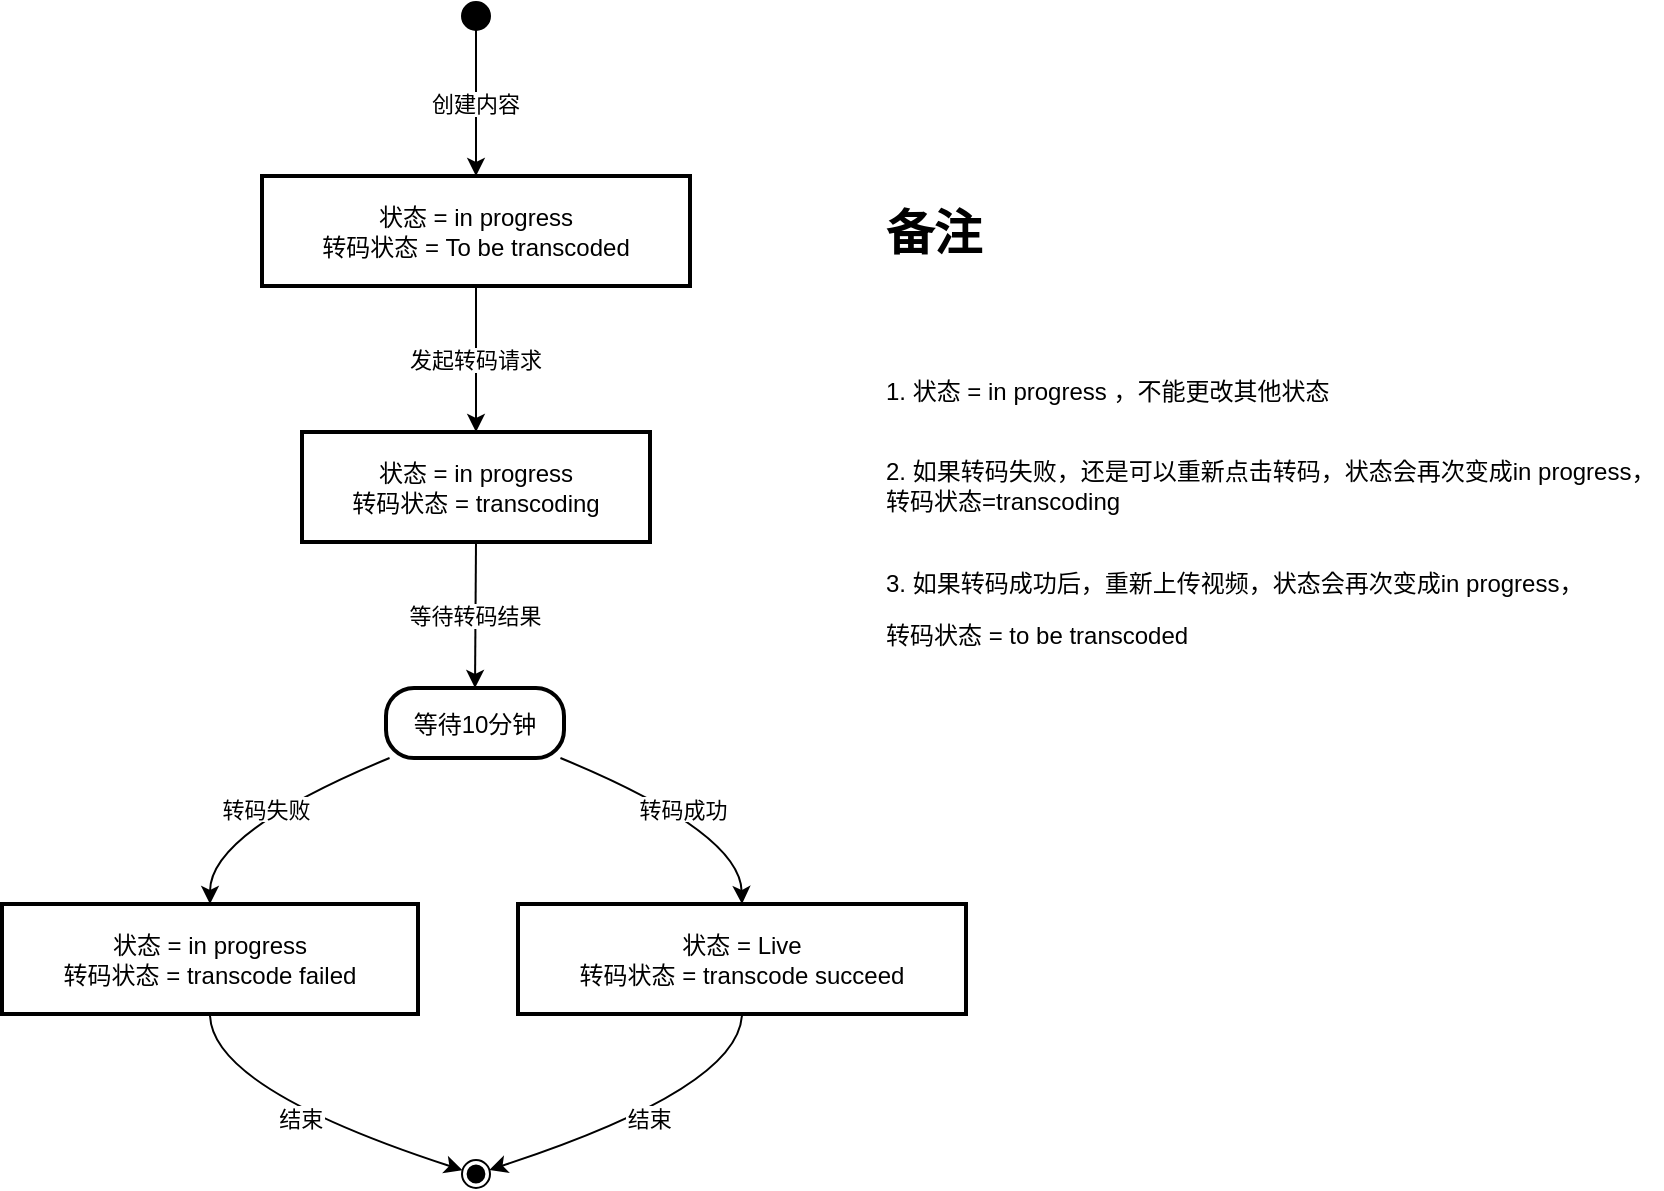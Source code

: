 <mxfile version="25.0.3">
  <diagram name="第 1 页" id="ta34BIN2TmMTfVDMFM-l">
    <mxGraphModel dx="1626" dy="755" grid="1" gridSize="10" guides="1" tooltips="1" connect="1" arrows="1" fold="1" page="1" pageScale="1" pageWidth="827" pageHeight="1169" math="0" shadow="0">
      <root>
        <mxCell id="0" />
        <mxCell id="1" parent="0" />
        <mxCell id="5eULGLU3yvkoiwpLcLq7-57" value="" style="ellipse;fillColor=strokeColor;" vertex="1" parent="1">
          <mxGeometry x="250" y="310" width="14" height="14" as="geometry" />
        </mxCell>
        <mxCell id="5eULGLU3yvkoiwpLcLq7-58" value="状态 = in progress&#xa;转码状态 = To be transcoded" style="whiteSpace=wrap;strokeWidth=2;" vertex="1" parent="1">
          <mxGeometry x="150" y="397" width="214" height="55" as="geometry" />
        </mxCell>
        <mxCell id="5eULGLU3yvkoiwpLcLq7-59" value="状态 = in progress&#xa;转码状态 = transcoding" style="whiteSpace=wrap;strokeWidth=2;" vertex="1" parent="1">
          <mxGeometry x="170" y="525" width="174" height="55" as="geometry" />
        </mxCell>
        <mxCell id="5eULGLU3yvkoiwpLcLq7-60" value="等待10分钟" style="rounded=1;arcSize=40;strokeWidth=2" vertex="1" parent="1">
          <mxGeometry x="212" y="653" width="89" height="35" as="geometry" />
        </mxCell>
        <mxCell id="5eULGLU3yvkoiwpLcLq7-61" value="状态 = in progress&#xa;转码状态 = transcode failed" style="whiteSpace=wrap;strokeWidth=2;" vertex="1" parent="1">
          <mxGeometry x="20" y="761" width="208" height="55" as="geometry" />
        </mxCell>
        <mxCell id="5eULGLU3yvkoiwpLcLq7-62" value="状态 = Live&#xa;转码状态 = transcode succeed" style="whiteSpace=wrap;strokeWidth=2;" vertex="1" parent="1">
          <mxGeometry x="278" y="761" width="224" height="55" as="geometry" />
        </mxCell>
        <mxCell id="5eULGLU3yvkoiwpLcLq7-63" value="" style="ellipse;shape=endState;fillColor=strokeColor;" vertex="1" parent="1">
          <mxGeometry x="250" y="889" width="14" height="14" as="geometry" />
        </mxCell>
        <mxCell id="5eULGLU3yvkoiwpLcLq7-64" value="创建内容" style="curved=1;startArrow=none;;exitX=0.47;exitY=1;entryX=0.5;entryY=0;rounded=0;" edge="1" parent="1" source="5eULGLU3yvkoiwpLcLq7-57" target="5eULGLU3yvkoiwpLcLq7-58">
          <mxGeometry relative="1" as="geometry">
            <Array as="points" />
          </mxGeometry>
        </mxCell>
        <mxCell id="5eULGLU3yvkoiwpLcLq7-65" value="发起转码请求" style="curved=1;startArrow=none;;exitX=0.5;exitY=1;entryX=0.5;entryY=0;rounded=0;" edge="1" parent="1" source="5eULGLU3yvkoiwpLcLq7-58" target="5eULGLU3yvkoiwpLcLq7-59">
          <mxGeometry relative="1" as="geometry">
            <Array as="points" />
          </mxGeometry>
        </mxCell>
        <mxCell id="5eULGLU3yvkoiwpLcLq7-66" value="等待转码结果" style="curved=1;startArrow=none;;exitX=0.5;exitY=1;entryX=0.5;entryY=0;rounded=0;" edge="1" parent="1" source="5eULGLU3yvkoiwpLcLq7-59" target="5eULGLU3yvkoiwpLcLq7-60">
          <mxGeometry relative="1" as="geometry">
            <Array as="points" />
          </mxGeometry>
        </mxCell>
        <mxCell id="5eULGLU3yvkoiwpLcLq7-67" value="转码失败" style="curved=1;startArrow=none;;exitX=0.02;exitY=1;entryX=0.5;entryY=0;rounded=0;" edge="1" parent="1" source="5eULGLU3yvkoiwpLcLq7-60" target="5eULGLU3yvkoiwpLcLq7-61">
          <mxGeometry relative="1" as="geometry">
            <Array as="points">
              <mxPoint x="124" y="725" />
            </Array>
          </mxGeometry>
        </mxCell>
        <mxCell id="5eULGLU3yvkoiwpLcLq7-68" value="转码成功" style="curved=1;startArrow=none;;exitX=0.98;exitY=1;entryX=0.5;entryY=0;rounded=0;" edge="1" parent="1" source="5eULGLU3yvkoiwpLcLq7-60" target="5eULGLU3yvkoiwpLcLq7-62">
          <mxGeometry relative="1" as="geometry">
            <Array as="points">
              <mxPoint x="389" y="725" />
            </Array>
          </mxGeometry>
        </mxCell>
        <mxCell id="5eULGLU3yvkoiwpLcLq7-69" value="结束" style="curved=1;startArrow=none;;exitX=0.5;exitY=1;entryX=-0.03;entryY=0.34;rounded=0;" edge="1" parent="1" source="5eULGLU3yvkoiwpLcLq7-61" target="5eULGLU3yvkoiwpLcLq7-63">
          <mxGeometry relative="1" as="geometry">
            <Array as="points">
              <mxPoint x="124" y="853" />
            </Array>
          </mxGeometry>
        </mxCell>
        <mxCell id="5eULGLU3yvkoiwpLcLq7-70" value="结束" style="curved=1;startArrow=none;;exitX=0.5;exitY=1;entryX=0.97;entryY=0.34;rounded=0;" edge="1" parent="1" source="5eULGLU3yvkoiwpLcLq7-62" target="5eULGLU3yvkoiwpLcLq7-63">
          <mxGeometry relative="1" as="geometry">
            <Array as="points">
              <mxPoint x="389" y="853" />
            </Array>
          </mxGeometry>
        </mxCell>
        <mxCell id="5eULGLU3yvkoiwpLcLq7-71" value="&lt;h1 style=&quot;margin-top: 0px;&quot;&gt;备注&lt;/h1&gt;&lt;article data-clipboard-cangjie=&quot;[&amp;quot;root&amp;quot;,{&amp;quot;copyFrom&amp;quot;:&amp;quot;im-native&amp;quot;},[&amp;quot;p&amp;quot;,{},[&amp;quot;span&amp;quot;,{&amp;quot;data-type&amp;quot;:&amp;quot;text&amp;quot;},[&amp;quot;span&amp;quot;,{&amp;quot;data-type&amp;quot;:&amp;quot;leaf&amp;quot;},&amp;quot;1. 状态 = in progress ，不能更改其他状态&amp;quot;]]],[&amp;quot;p&amp;quot;,{},[&amp;quot;span&amp;quot;,{&amp;quot;data-type&amp;quot;:&amp;quot;text&amp;quot;},[&amp;quot;span&amp;quot;,{&amp;quot;data-type&amp;quot;:&amp;quot;leaf&amp;quot;},&amp;quot;2. 如果转码失败，还是可以重新点击转码，状态会再次变成in progress，转码状态=transcoding&amp;quot;]]],[&amp;quot;p&amp;quot;,{},[&amp;quot;span&amp;quot;,{&amp;quot;data-type&amp;quot;:&amp;quot;text&amp;quot;},[&amp;quot;span&amp;quot;,{&amp;quot;data-type&amp;quot;:&amp;quot;leaf&amp;quot;},&amp;quot;3. 如果转码成功后，重新上传视频，状态会再次变成in progress，转码状态 = to be transcoded&amp;quot;]]]]&quot; class=&quot;4ever-article&quot;&gt;&lt;br&gt;&lt;p&gt;&lt;br&gt;1.&amp;nbsp;状态&amp;nbsp;=&amp;nbsp;in&amp;nbsp;progress&amp;nbsp;，不能更改其他状态&lt;br&gt;&lt;/p&gt;&lt;p&gt;&lt;br&gt;2.&amp;nbsp;如果转码失败，还是可以重新点击转码，状态会再次变成in&amp;nbsp;progress，转码状态=transcoding&lt;br&gt;&lt;/p&gt;&lt;p&gt;&lt;br&gt;3.&amp;nbsp;如果转码成功后，重新上传视频，状态会再次变成in&amp;nbsp;progress，&lt;/p&gt;&lt;p&gt;转码状态&amp;nbsp;=&amp;nbsp;to&amp;nbsp;be&amp;nbsp;transcoded&lt;/p&gt;&lt;/article&gt;" style="text;html=1;whiteSpace=wrap;overflow=hidden;rounded=0;" vertex="1" parent="1">
          <mxGeometry x="460" y="405" width="390" height="255" as="geometry" />
        </mxCell>
      </root>
    </mxGraphModel>
  </diagram>
</mxfile>
